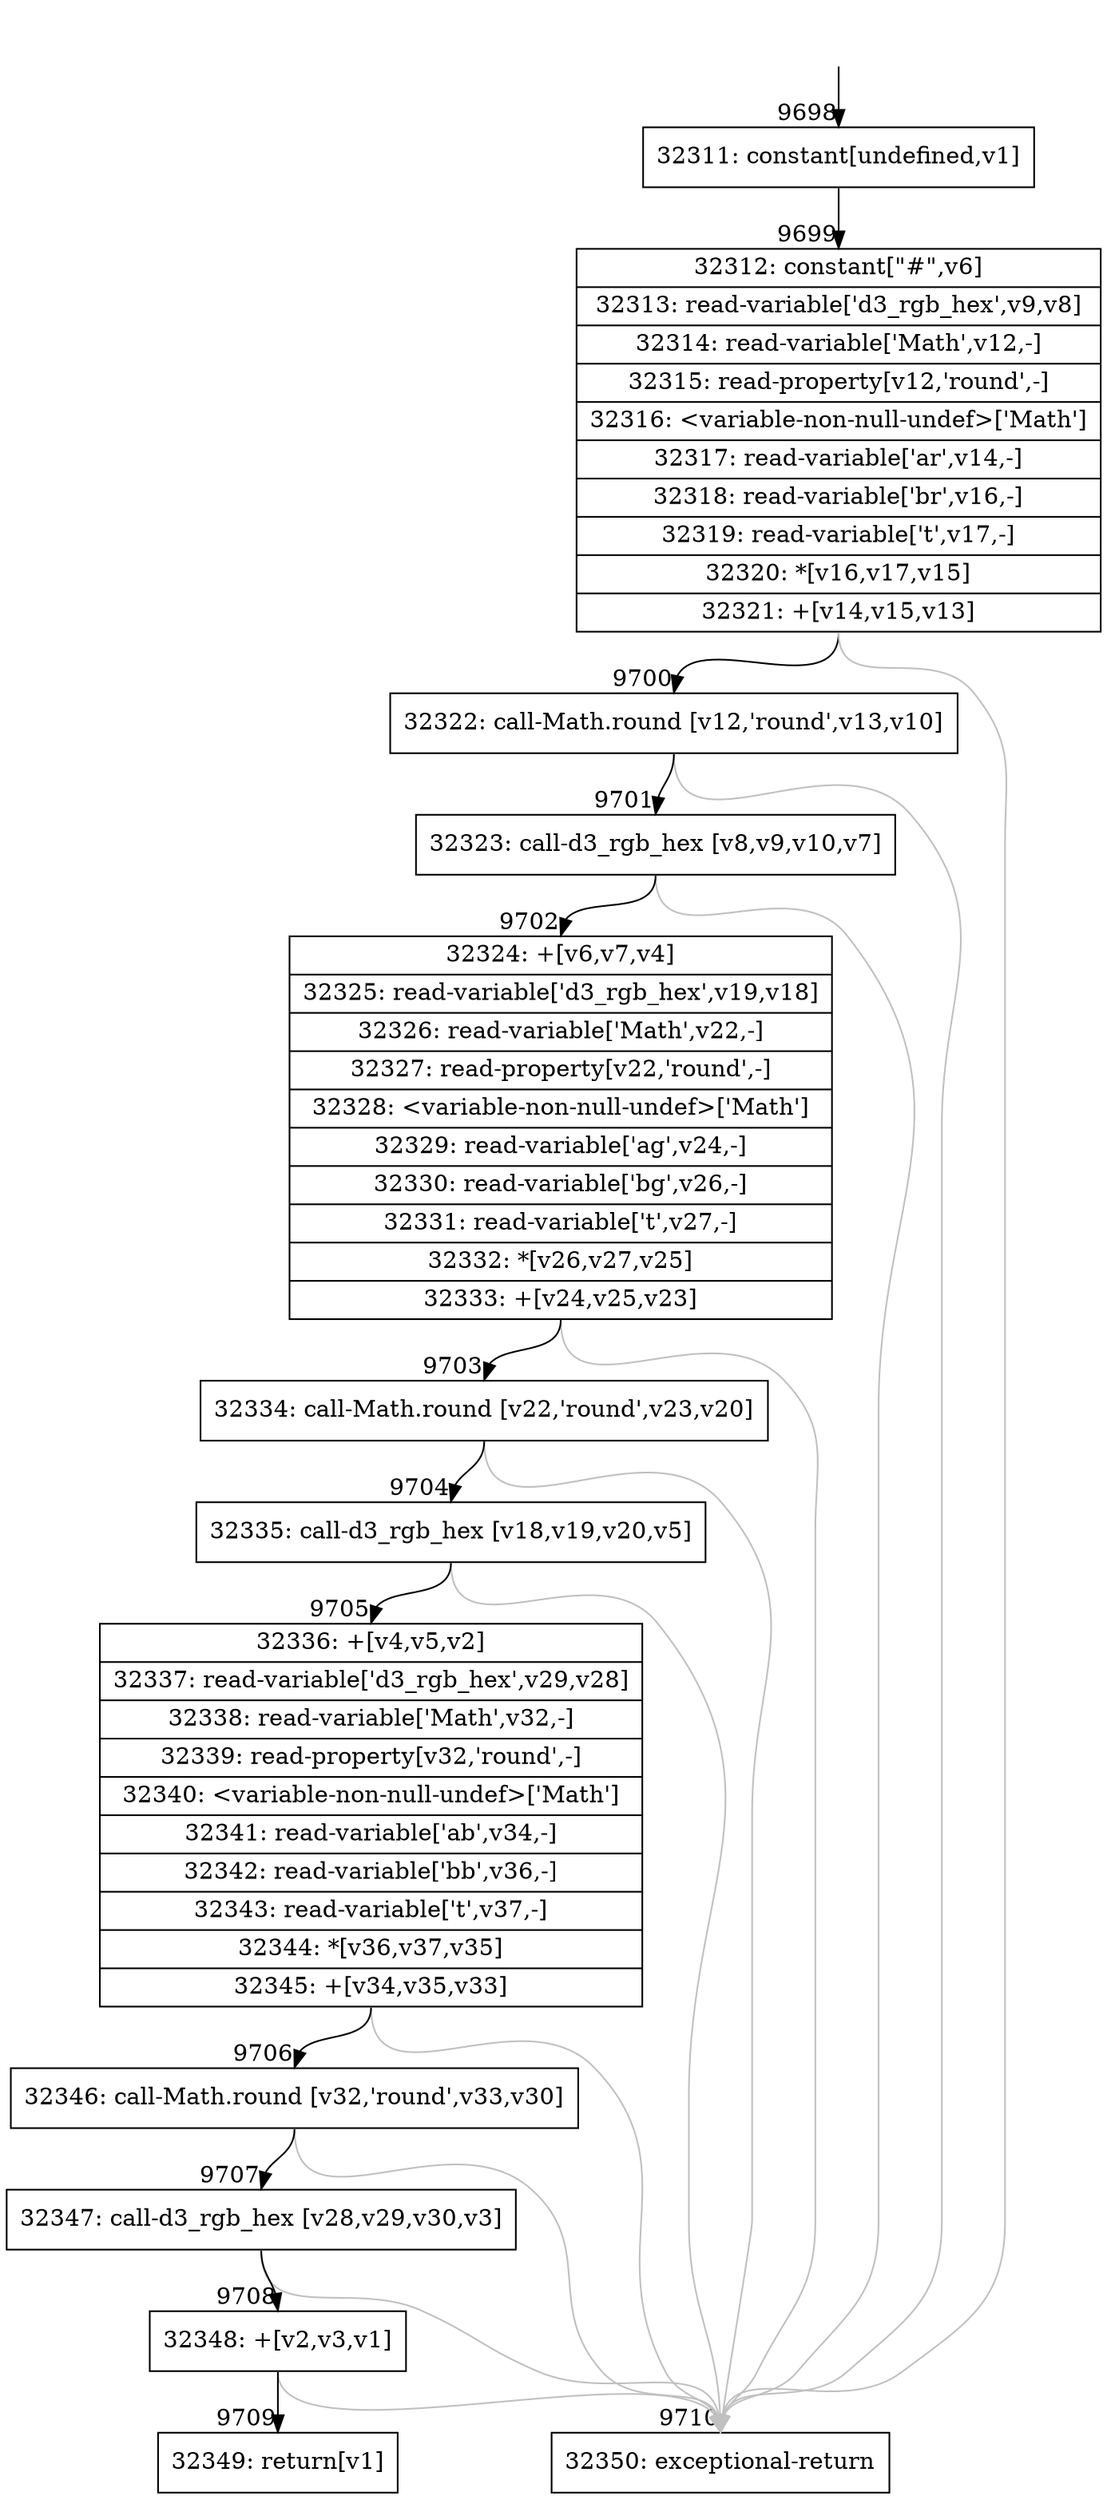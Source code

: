 digraph {
rankdir="TD"
BB_entry888[shape=none,label=""];
BB_entry888 -> BB9698 [tailport=s, headport=n, headlabel="    9698"]
BB9698 [shape=record label="{32311: constant[undefined,v1]}" ] 
BB9698 -> BB9699 [tailport=s, headport=n, headlabel="      9699"]
BB9699 [shape=record label="{32312: constant[\"#\",v6]|32313: read-variable['d3_rgb_hex',v9,v8]|32314: read-variable['Math',v12,-]|32315: read-property[v12,'round',-]|32316: \<variable-non-null-undef\>['Math']|32317: read-variable['ar',v14,-]|32318: read-variable['br',v16,-]|32319: read-variable['t',v17,-]|32320: *[v16,v17,v15]|32321: +[v14,v15,v13]}" ] 
BB9699 -> BB9700 [tailport=s, headport=n, headlabel="      9700"]
BB9699 -> BB9710 [tailport=s, headport=n, color=gray, headlabel="      9710"]
BB9700 [shape=record label="{32322: call-Math.round [v12,'round',v13,v10]}" ] 
BB9700 -> BB9701 [tailport=s, headport=n, headlabel="      9701"]
BB9700 -> BB9710 [tailport=s, headport=n, color=gray]
BB9701 [shape=record label="{32323: call-d3_rgb_hex [v8,v9,v10,v7]}" ] 
BB9701 -> BB9702 [tailport=s, headport=n, headlabel="      9702"]
BB9701 -> BB9710 [tailport=s, headport=n, color=gray]
BB9702 [shape=record label="{32324: +[v6,v7,v4]|32325: read-variable['d3_rgb_hex',v19,v18]|32326: read-variable['Math',v22,-]|32327: read-property[v22,'round',-]|32328: \<variable-non-null-undef\>['Math']|32329: read-variable['ag',v24,-]|32330: read-variable['bg',v26,-]|32331: read-variable['t',v27,-]|32332: *[v26,v27,v25]|32333: +[v24,v25,v23]}" ] 
BB9702 -> BB9703 [tailport=s, headport=n, headlabel="      9703"]
BB9702 -> BB9710 [tailport=s, headport=n, color=gray]
BB9703 [shape=record label="{32334: call-Math.round [v22,'round',v23,v20]}" ] 
BB9703 -> BB9704 [tailport=s, headport=n, headlabel="      9704"]
BB9703 -> BB9710 [tailport=s, headport=n, color=gray]
BB9704 [shape=record label="{32335: call-d3_rgb_hex [v18,v19,v20,v5]}" ] 
BB9704 -> BB9705 [tailport=s, headport=n, headlabel="      9705"]
BB9704 -> BB9710 [tailport=s, headport=n, color=gray]
BB9705 [shape=record label="{32336: +[v4,v5,v2]|32337: read-variable['d3_rgb_hex',v29,v28]|32338: read-variable['Math',v32,-]|32339: read-property[v32,'round',-]|32340: \<variable-non-null-undef\>['Math']|32341: read-variable['ab',v34,-]|32342: read-variable['bb',v36,-]|32343: read-variable['t',v37,-]|32344: *[v36,v37,v35]|32345: +[v34,v35,v33]}" ] 
BB9705 -> BB9706 [tailport=s, headport=n, headlabel="      9706"]
BB9705 -> BB9710 [tailport=s, headport=n, color=gray]
BB9706 [shape=record label="{32346: call-Math.round [v32,'round',v33,v30]}" ] 
BB9706 -> BB9707 [tailport=s, headport=n, headlabel="      9707"]
BB9706 -> BB9710 [tailport=s, headport=n, color=gray]
BB9707 [shape=record label="{32347: call-d3_rgb_hex [v28,v29,v30,v3]}" ] 
BB9707 -> BB9708 [tailport=s, headport=n, headlabel="      9708"]
BB9707 -> BB9710 [tailport=s, headport=n, color=gray]
BB9708 [shape=record label="{32348: +[v2,v3,v1]}" ] 
BB9708 -> BB9709 [tailport=s, headport=n, headlabel="      9709"]
BB9708 -> BB9710 [tailport=s, headport=n, color=gray]
BB9709 [shape=record label="{32349: return[v1]}" ] 
BB9710 [shape=record label="{32350: exceptional-return}" ] 
//#$~ 5716
}
